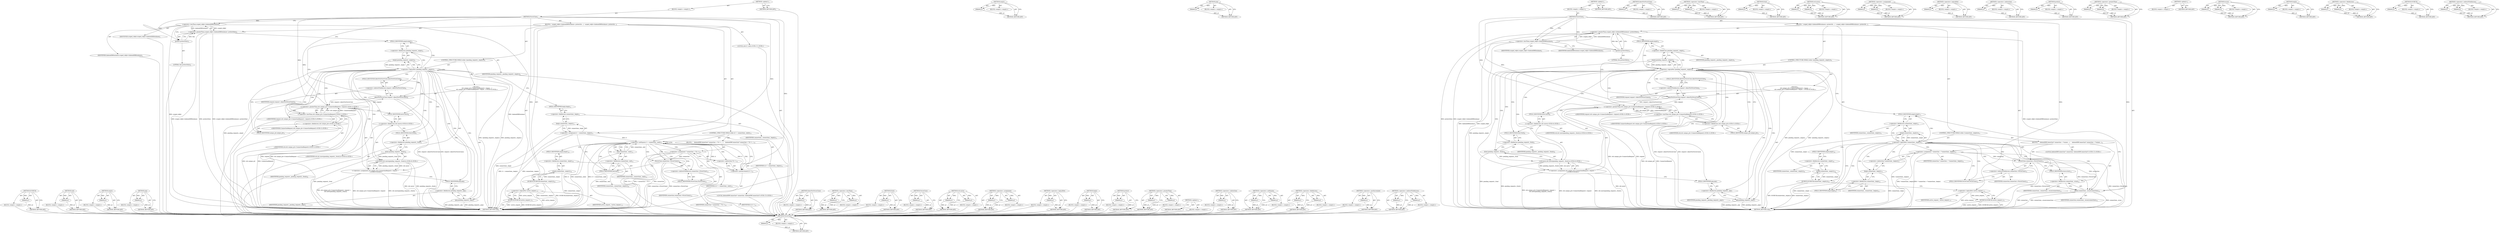 digraph "&lt;operator&gt;.indirectFieldAccess" {
vulnerable_178 [label=<(METHOD,DCHECK)>];
vulnerable_179 [label=<(PARAM,p1)>];
vulnerable_180 [label=<(BLOCK,&lt;empty&gt;,&lt;empty&gt;)>];
vulnerable_181 [label=<(METHOD_RETURN,ANY)>];
vulnerable_162 [label=<(METHOD,end)>];
vulnerable_163 [label=<(PARAM,p1)>];
vulnerable_164 [label=<(BLOCK,&lt;empty&gt;,&lt;empty&gt;)>];
vulnerable_165 [label=<(METHOD_RETURN,ANY)>];
vulnerable_117 [label=<(METHOD,empty)>];
vulnerable_118 [label=<(PARAM,p1)>];
vulnerable_119 [label=<(BLOCK,&lt;empty&gt;,&lt;empty&gt;)>];
vulnerable_120 [label=<(METHOD_RETURN,ANY)>];
vulnerable_140 [label=<(METHOD,pop)>];
vulnerable_141 [label=<(PARAM,p1)>];
vulnerable_142 [label=<(BLOCK,&lt;empty&gt;,&lt;empty&gt;)>];
vulnerable_143 [label=<(METHOD_RETURN,ANY)>];
vulnerable_6 [label=<(METHOD,&lt;global&gt;)<SUB>1</SUB>>];
vulnerable_7 [label=<(BLOCK,&lt;empty&gt;,&lt;empty&gt;)<SUB>1</SUB>>];
vulnerable_8 [label=<(METHOD,ForceClose)<SUB>1</SUB>>];
vulnerable_9 [label=<(BLOCK,{
  scoped_refptr&lt;IndexedDBDatabase&gt; protect(th...,{
  scoped_refptr&lt;IndexedDBDatabase&gt; protect(th...)<SUB>1</SUB>>];
vulnerable_10 [label=<(&lt;operator&gt;.greaterThan,scoped_refptr&lt;IndexedDBDatabase&gt; protect(this))<SUB>2</SUB>>];
vulnerable_11 [label=<(&lt;operator&gt;.lessThan,scoped_refptr&lt;IndexedDBDatabase)<SUB>2</SUB>>];
vulnerable_12 [label=<(IDENTIFIER,scoped_refptr,scoped_refptr&lt;IndexedDBDatabase)<SUB>2</SUB>>];
vulnerable_13 [label=<(IDENTIFIER,IndexedDBDatabase,scoped_refptr&lt;IndexedDBDatabase)<SUB>2</SUB>>];
vulnerable_14 [label=<(protect,protect(this))<SUB>2</SUB>>];
vulnerable_15 [label=<(LITERAL,this,protect(this))<SUB>2</SUB>>];
vulnerable_16 [label=<(CONTROL_STRUCTURE,WHILE,while (!pending_requests_.empty()))<SUB>4</SUB>>];
vulnerable_17 [label=<(&lt;operator&gt;.logicalNot,!pending_requests_.empty())<SUB>4</SUB>>];
vulnerable_18 [label=<(empty,pending_requests_.empty())<SUB>4</SUB>>];
vulnerable_19 [label=<(&lt;operator&gt;.fieldAccess,pending_requests_.empty)<SUB>4</SUB>>];
vulnerable_20 [label=<(IDENTIFIER,pending_requests_,pending_requests_.empty())<SUB>4</SUB>>];
vulnerable_21 [label=<(FIELD_IDENTIFIER,empty,empty)<SUB>4</SUB>>];
vulnerable_22 [label="<(BLOCK,{
    std::unique_ptr&lt;ConnectionRequest&gt; reques...,{
    std::unique_ptr&lt;ConnectionRequest&gt; reques...)<SUB>4</SUB>>"];
vulnerable_23 [label="<(&lt;operator&gt;.assignment,std::unique_ptr&lt;ConnectionRequest&gt; request =
  ...)<SUB>5</SUB>>"];
vulnerable_24 [label="<(&lt;operator&gt;.greaterThan,std::unique_ptr&lt;ConnectionRequest&gt; request)<SUB>5</SUB>>"];
vulnerable_25 [label="<(&lt;operator&gt;.lessThan,std::unique_ptr&lt;ConnectionRequest)<SUB>5</SUB>>"];
vulnerable_26 [label="<(&lt;operator&gt;.fieldAccess,std::unique_ptr)<SUB>5</SUB>>"];
vulnerable_27 [label="<(IDENTIFIER,std,std::unique_ptr&lt;ConnectionRequest)<SUB>5</SUB>>"];
vulnerable_28 [label=<(FIELD_IDENTIFIER,unique_ptr,unique_ptr)<SUB>5</SUB>>];
vulnerable_29 [label="<(IDENTIFIER,ConnectionRequest,std::unique_ptr&lt;ConnectionRequest)<SUB>5</SUB>>"];
vulnerable_30 [label="<(IDENTIFIER,request,std::unique_ptr&lt;ConnectionRequest&gt; request)<SUB>5</SUB>>"];
vulnerable_31 [label="<(std.move,std::move(pending_requests_.front()))<SUB>6</SUB>>"];
vulnerable_32 [label="<(&lt;operator&gt;.fieldAccess,std::move)<SUB>6</SUB>>"];
vulnerable_33 [label="<(IDENTIFIER,std,std::move(pending_requests_.front()))<SUB>6</SUB>>"];
vulnerable_34 [label=<(FIELD_IDENTIFIER,move,move)<SUB>6</SUB>>];
vulnerable_35 [label=<(front,pending_requests_.front())<SUB>6</SUB>>];
vulnerable_36 [label=<(&lt;operator&gt;.fieldAccess,pending_requests_.front)<SUB>6</SUB>>];
vulnerable_37 [label=<(IDENTIFIER,pending_requests_,pending_requests_.front())<SUB>6</SUB>>];
vulnerable_38 [label=<(FIELD_IDENTIFIER,front,front)<SUB>6</SUB>>];
vulnerable_39 [label=<(pop,pending_requests_.pop())<SUB>7</SUB>>];
vulnerable_40 [label=<(&lt;operator&gt;.fieldAccess,pending_requests_.pop)<SUB>7</SUB>>];
vulnerable_41 [label=<(IDENTIFIER,pending_requests_,pending_requests_.pop())<SUB>7</SUB>>];
vulnerable_42 [label=<(FIELD_IDENTIFIER,pop,pop)<SUB>7</SUB>>];
vulnerable_43 [label=<(AbortForForceClose,request-&gt;AbortForForceClose())<SUB>8</SUB>>];
vulnerable_44 [label=<(&lt;operator&gt;.indirectFieldAccess,request-&gt;AbortForForceClose)<SUB>8</SUB>>];
vulnerable_45 [label=<(IDENTIFIER,request,request-&gt;AbortForForceClose())<SUB>8</SUB>>];
vulnerable_46 [label=<(FIELD_IDENTIFIER,AbortForForceClose,AbortForForceClose)<SUB>8</SUB>>];
vulnerable_47 [label="<(LOCAL,auto it: auto)<SUB>11</SUB>>"];
vulnerable_48 [label=<(&lt;operator&gt;.assignment,it = connections_.begin())<SUB>11</SUB>>];
vulnerable_49 [label=<(IDENTIFIER,it,it = connections_.begin())<SUB>11</SUB>>];
vulnerable_50 [label=<(begin,connections_.begin())<SUB>11</SUB>>];
vulnerable_51 [label=<(&lt;operator&gt;.fieldAccess,connections_.begin)<SUB>11</SUB>>];
vulnerable_52 [label=<(IDENTIFIER,connections_,connections_.begin())<SUB>11</SUB>>];
vulnerable_53 [label=<(FIELD_IDENTIFIER,begin,begin)<SUB>11</SUB>>];
vulnerable_54 [label=<(CONTROL_STRUCTURE,WHILE,while (it != connections_.end()))<SUB>12</SUB>>];
vulnerable_55 [label=<(&lt;operator&gt;.notEquals,it != connections_.end())<SUB>12</SUB>>];
vulnerable_56 [label=<(IDENTIFIER,it,it != connections_.end())<SUB>12</SUB>>];
vulnerable_57 [label=<(end,connections_.end())<SUB>12</SUB>>];
vulnerable_58 [label=<(&lt;operator&gt;.fieldAccess,connections_.end)<SUB>12</SUB>>];
vulnerable_59 [label=<(IDENTIFIER,connections_,connections_.end())<SUB>12</SUB>>];
vulnerable_60 [label=<(FIELD_IDENTIFIER,end,end)<SUB>12</SUB>>];
vulnerable_61 [label=<(BLOCK,{
    IndexedDBConnection* connection = *it++;
...,{
    IndexedDBConnection* connection = *it++;
...)<SUB>12</SUB>>];
vulnerable_62 [label="<(LOCAL,IndexedDBConnection* connection: IndexedDBConnection*)<SUB>13</SUB>>"];
vulnerable_63 [label=<(&lt;operator&gt;.assignment,* connection = *it++)<SUB>13</SUB>>];
vulnerable_64 [label=<(IDENTIFIER,connection,* connection = *it++)<SUB>13</SUB>>];
vulnerable_65 [label=<(&lt;operator&gt;.indirection,*it++)<SUB>13</SUB>>];
vulnerable_66 [label=<(&lt;operator&gt;.postIncrement,it++)<SUB>13</SUB>>];
vulnerable_67 [label=<(IDENTIFIER,it,it++)<SUB>13</SUB>>];
vulnerable_68 [label=<(ForceClose,connection-&gt;ForceClose())<SUB>14</SUB>>];
vulnerable_69 [label=<(&lt;operator&gt;.indirectFieldAccess,connection-&gt;ForceClose)<SUB>14</SUB>>];
vulnerable_70 [label=<(IDENTIFIER,connection,connection-&gt;ForceClose())<SUB>14</SUB>>];
vulnerable_71 [label=<(FIELD_IDENTIFIER,ForceClose,ForceClose)<SUB>14</SUB>>];
vulnerable_72 [label=<(DCHECK,DCHECK(connections_.empty()))<SUB>16</SUB>>];
vulnerable_73 [label=<(empty,connections_.empty())<SUB>16</SUB>>];
vulnerable_74 [label=<(&lt;operator&gt;.fieldAccess,connections_.empty)<SUB>16</SUB>>];
vulnerable_75 [label=<(IDENTIFIER,connections_,connections_.empty())<SUB>16</SUB>>];
vulnerable_76 [label=<(FIELD_IDENTIFIER,empty,empty)<SUB>16</SUB>>];
vulnerable_77 [label=<(DCHECK,DCHECK(!active_request_))<SUB>17</SUB>>];
vulnerable_78 [label=<(&lt;operator&gt;.logicalNot,!active_request_)<SUB>17</SUB>>];
vulnerable_79 [label=<(IDENTIFIER,active_request_,!active_request_)<SUB>17</SUB>>];
vulnerable_80 [label=<(METHOD_RETURN,void)<SUB>1</SUB>>];
vulnerable_82 [label=<(METHOD_RETURN,ANY)<SUB>1</SUB>>];
vulnerable_144 [label=<(METHOD,AbortForForceClose)>];
vulnerable_145 [label=<(PARAM,p1)>];
vulnerable_146 [label=<(BLOCK,&lt;empty&gt;,&lt;empty&gt;)>];
vulnerable_147 [label=<(METHOD_RETURN,ANY)>];
vulnerable_104 [label=<(METHOD,&lt;operator&gt;.lessThan)>];
vulnerable_105 [label=<(PARAM,p1)>];
vulnerable_106 [label=<(PARAM,p2)>];
vulnerable_107 [label=<(BLOCK,&lt;empty&gt;,&lt;empty&gt;)>];
vulnerable_108 [label=<(METHOD_RETURN,ANY)>];
vulnerable_136 [label=<(METHOD,front)>];
vulnerable_137 [label=<(PARAM,p1)>];
vulnerable_138 [label=<(BLOCK,&lt;empty&gt;,&lt;empty&gt;)>];
vulnerable_139 [label=<(METHOD_RETURN,ANY)>];
vulnerable_174 [label=<(METHOD,ForceClose)>];
vulnerable_175 [label=<(PARAM,p1)>];
vulnerable_176 [label=<(BLOCK,&lt;empty&gt;,&lt;empty&gt;)>];
vulnerable_177 [label=<(METHOD_RETURN,ANY)>];
vulnerable_131 [label=<(METHOD,std.move)>];
vulnerable_132 [label=<(PARAM,p1)>];
vulnerable_133 [label=<(PARAM,p2)>];
vulnerable_134 [label=<(BLOCK,&lt;empty&gt;,&lt;empty&gt;)>];
vulnerable_135 [label=<(METHOD_RETURN,ANY)>];
vulnerable_126 [label=<(METHOD,&lt;operator&gt;.assignment)>];
vulnerable_127 [label=<(PARAM,p1)>];
vulnerable_128 [label=<(PARAM,p2)>];
vulnerable_129 [label=<(BLOCK,&lt;empty&gt;,&lt;empty&gt;)>];
vulnerable_130 [label=<(METHOD_RETURN,ANY)>];
vulnerable_113 [label=<(METHOD,&lt;operator&gt;.logicalNot)>];
vulnerable_114 [label=<(PARAM,p1)>];
vulnerable_115 [label=<(BLOCK,&lt;empty&gt;,&lt;empty&gt;)>];
vulnerable_116 [label=<(METHOD_RETURN,ANY)>];
vulnerable_153 [label=<(METHOD,begin)>];
vulnerable_154 [label=<(PARAM,p1)>];
vulnerable_155 [label=<(BLOCK,&lt;empty&gt;,&lt;empty&gt;)>];
vulnerable_156 [label=<(METHOD_RETURN,ANY)>];
vulnerable_109 [label=<(METHOD,protect)>];
vulnerable_110 [label=<(PARAM,p1)>];
vulnerable_111 [label=<(BLOCK,&lt;empty&gt;,&lt;empty&gt;)>];
vulnerable_112 [label=<(METHOD_RETURN,ANY)>];
vulnerable_99 [label=<(METHOD,&lt;operator&gt;.greaterThan)>];
vulnerable_100 [label=<(PARAM,p1)>];
vulnerable_101 [label=<(PARAM,p2)>];
vulnerable_102 [label=<(BLOCK,&lt;empty&gt;,&lt;empty&gt;)>];
vulnerable_103 [label=<(METHOD_RETURN,ANY)>];
vulnerable_93 [label=<(METHOD,&lt;global&gt;)<SUB>1</SUB>>];
vulnerable_94 [label=<(BLOCK,&lt;empty&gt;,&lt;empty&gt;)>];
vulnerable_95 [label=<(METHOD_RETURN,ANY)>];
vulnerable_166 [label=<(METHOD,&lt;operator&gt;.indirection)>];
vulnerable_167 [label=<(PARAM,p1)>];
vulnerable_168 [label=<(BLOCK,&lt;empty&gt;,&lt;empty&gt;)>];
vulnerable_169 [label=<(METHOD_RETURN,ANY)>];
vulnerable_157 [label=<(METHOD,&lt;operator&gt;.notEquals)>];
vulnerable_158 [label=<(PARAM,p1)>];
vulnerable_159 [label=<(PARAM,p2)>];
vulnerable_160 [label=<(BLOCK,&lt;empty&gt;,&lt;empty&gt;)>];
vulnerable_161 [label=<(METHOD_RETURN,ANY)>];
vulnerable_121 [label=<(METHOD,&lt;operator&gt;.fieldAccess)>];
vulnerable_122 [label=<(PARAM,p1)>];
vulnerable_123 [label=<(PARAM,p2)>];
vulnerable_124 [label=<(BLOCK,&lt;empty&gt;,&lt;empty&gt;)>];
vulnerable_125 [label=<(METHOD_RETURN,ANY)>];
vulnerable_170 [label=<(METHOD,&lt;operator&gt;.postIncrement)>];
vulnerable_171 [label=<(PARAM,p1)>];
vulnerable_172 [label=<(BLOCK,&lt;empty&gt;,&lt;empty&gt;)>];
vulnerable_173 [label=<(METHOD_RETURN,ANY)>];
vulnerable_148 [label=<(METHOD,&lt;operator&gt;.indirectFieldAccess)>];
vulnerable_149 [label=<(PARAM,p1)>];
vulnerable_150 [label=<(PARAM,p2)>];
vulnerable_151 [label=<(BLOCK,&lt;empty&gt;,&lt;empty&gt;)>];
vulnerable_152 [label=<(METHOD_RETURN,ANY)>];
fixed_158 [label=<(METHOD,ForceClose)>];
fixed_159 [label=<(PARAM,p1)>];
fixed_160 [label=<(BLOCK,&lt;empty&gt;,&lt;empty&gt;)>];
fixed_161 [label=<(METHOD_RETURN,ANY)>];
fixed_114 [label=<(METHOD,empty)>];
fixed_115 [label=<(PARAM,p1)>];
fixed_116 [label=<(BLOCK,&lt;empty&gt;,&lt;empty&gt;)>];
fixed_117 [label=<(METHOD_RETURN,ANY)>];
fixed_137 [label=<(METHOD,pop)>];
fixed_138 [label=<(PARAM,p1)>];
fixed_139 [label=<(BLOCK,&lt;empty&gt;,&lt;empty&gt;)>];
fixed_140 [label=<(METHOD_RETURN,ANY)>];
fixed_6 [label=<(METHOD,&lt;global&gt;)<SUB>1</SUB>>];
fixed_7 [label=<(BLOCK,&lt;empty&gt;,&lt;empty&gt;)<SUB>1</SUB>>];
fixed_8 [label=<(METHOD,ForceClose)<SUB>1</SUB>>];
fixed_9 [label=<(BLOCK,{
  scoped_refptr&lt;IndexedDBDatabase&gt; protect(th...,{
  scoped_refptr&lt;IndexedDBDatabase&gt; protect(th...)<SUB>1</SUB>>];
fixed_10 [label=<(&lt;operator&gt;.greaterThan,scoped_refptr&lt;IndexedDBDatabase&gt; protect(this))<SUB>2</SUB>>];
fixed_11 [label=<(&lt;operator&gt;.lessThan,scoped_refptr&lt;IndexedDBDatabase)<SUB>2</SUB>>];
fixed_12 [label=<(IDENTIFIER,scoped_refptr,scoped_refptr&lt;IndexedDBDatabase)<SUB>2</SUB>>];
fixed_13 [label=<(IDENTIFIER,IndexedDBDatabase,scoped_refptr&lt;IndexedDBDatabase)<SUB>2</SUB>>];
fixed_14 [label=<(protect,protect(this))<SUB>2</SUB>>];
fixed_15 [label=<(LITERAL,this,protect(this))<SUB>2</SUB>>];
fixed_16 [label=<(CONTROL_STRUCTURE,WHILE,while (!pending_requests_.empty()))<SUB>4</SUB>>];
fixed_17 [label=<(&lt;operator&gt;.logicalNot,!pending_requests_.empty())<SUB>4</SUB>>];
fixed_18 [label=<(empty,pending_requests_.empty())<SUB>4</SUB>>];
fixed_19 [label=<(&lt;operator&gt;.fieldAccess,pending_requests_.empty)<SUB>4</SUB>>];
fixed_20 [label=<(IDENTIFIER,pending_requests_,pending_requests_.empty())<SUB>4</SUB>>];
fixed_21 [label=<(FIELD_IDENTIFIER,empty,empty)<SUB>4</SUB>>];
fixed_22 [label="<(BLOCK,{
    std::unique_ptr&lt;ConnectionRequest&gt; reques...,{
    std::unique_ptr&lt;ConnectionRequest&gt; reques...)<SUB>4</SUB>>"];
fixed_23 [label="<(&lt;operator&gt;.assignment,std::unique_ptr&lt;ConnectionRequest&gt; request =
  ...)<SUB>5</SUB>>"];
fixed_24 [label="<(&lt;operator&gt;.greaterThan,std::unique_ptr&lt;ConnectionRequest&gt; request)<SUB>5</SUB>>"];
fixed_25 [label="<(&lt;operator&gt;.lessThan,std::unique_ptr&lt;ConnectionRequest)<SUB>5</SUB>>"];
fixed_26 [label="<(&lt;operator&gt;.fieldAccess,std::unique_ptr)<SUB>5</SUB>>"];
fixed_27 [label="<(IDENTIFIER,std,std::unique_ptr&lt;ConnectionRequest)<SUB>5</SUB>>"];
fixed_28 [label=<(FIELD_IDENTIFIER,unique_ptr,unique_ptr)<SUB>5</SUB>>];
fixed_29 [label="<(IDENTIFIER,ConnectionRequest,std::unique_ptr&lt;ConnectionRequest)<SUB>5</SUB>>"];
fixed_30 [label="<(IDENTIFIER,request,std::unique_ptr&lt;ConnectionRequest&gt; request)<SUB>5</SUB>>"];
fixed_31 [label="<(std.move,std::move(pending_requests_.front()))<SUB>6</SUB>>"];
fixed_32 [label="<(&lt;operator&gt;.fieldAccess,std::move)<SUB>6</SUB>>"];
fixed_33 [label="<(IDENTIFIER,std,std::move(pending_requests_.front()))<SUB>6</SUB>>"];
fixed_34 [label=<(FIELD_IDENTIFIER,move,move)<SUB>6</SUB>>];
fixed_35 [label=<(front,pending_requests_.front())<SUB>6</SUB>>];
fixed_36 [label=<(&lt;operator&gt;.fieldAccess,pending_requests_.front)<SUB>6</SUB>>];
fixed_37 [label=<(IDENTIFIER,pending_requests_,pending_requests_.front())<SUB>6</SUB>>];
fixed_38 [label=<(FIELD_IDENTIFIER,front,front)<SUB>6</SUB>>];
fixed_39 [label=<(pop,pending_requests_.pop())<SUB>7</SUB>>];
fixed_40 [label=<(&lt;operator&gt;.fieldAccess,pending_requests_.pop)<SUB>7</SUB>>];
fixed_41 [label=<(IDENTIFIER,pending_requests_,pending_requests_.pop())<SUB>7</SUB>>];
fixed_42 [label=<(FIELD_IDENTIFIER,pop,pop)<SUB>7</SUB>>];
fixed_43 [label=<(AbortForForceClose,request-&gt;AbortForForceClose())<SUB>8</SUB>>];
fixed_44 [label=<(&lt;operator&gt;.indirectFieldAccess,request-&gt;AbortForForceClose)<SUB>8</SUB>>];
fixed_45 [label=<(IDENTIFIER,request,request-&gt;AbortForForceClose())<SUB>8</SUB>>];
fixed_46 [label=<(FIELD_IDENTIFIER,AbortForForceClose,AbortForForceClose)<SUB>8</SUB>>];
fixed_47 [label=<(CONTROL_STRUCTURE,WHILE,while (!connections_.empty()))<SUB>11</SUB>>];
fixed_48 [label=<(&lt;operator&gt;.logicalNot,!connections_.empty())<SUB>11</SUB>>];
fixed_49 [label=<(empty,connections_.empty())<SUB>11</SUB>>];
fixed_50 [label=<(&lt;operator&gt;.fieldAccess,connections_.empty)<SUB>11</SUB>>];
fixed_51 [label=<(IDENTIFIER,connections_,connections_.empty())<SUB>11</SUB>>];
fixed_52 [label=<(FIELD_IDENTIFIER,empty,empty)<SUB>11</SUB>>];
fixed_53 [label=<(BLOCK,{
    IndexedDBConnection* connection = *connec...,{
    IndexedDBConnection* connection = *connec...)<SUB>11</SUB>>];
fixed_54 [label="<(LOCAL,IndexedDBConnection* connection: IndexedDBConnection*)<SUB>12</SUB>>"];
fixed_55 [label=<(&lt;operator&gt;.assignment,* connection = *connections_.begin())<SUB>12</SUB>>];
fixed_56 [label=<(IDENTIFIER,connection,* connection = *connections_.begin())<SUB>12</SUB>>];
fixed_57 [label=<(&lt;operator&gt;.indirection,*connections_.begin())<SUB>12</SUB>>];
fixed_58 [label=<(begin,connections_.begin())<SUB>12</SUB>>];
fixed_59 [label=<(&lt;operator&gt;.fieldAccess,connections_.begin)<SUB>12</SUB>>];
fixed_60 [label=<(IDENTIFIER,connections_,connections_.begin())<SUB>12</SUB>>];
fixed_61 [label=<(FIELD_IDENTIFIER,begin,begin)<SUB>12</SUB>>];
fixed_62 [label=<(ForceClose,connection-&gt;ForceClose())<SUB>13</SUB>>];
fixed_63 [label=<(&lt;operator&gt;.indirectFieldAccess,connection-&gt;ForceClose)<SUB>13</SUB>>];
fixed_64 [label=<(IDENTIFIER,connection,connection-&gt;ForceClose())<SUB>13</SUB>>];
fixed_65 [label=<(FIELD_IDENTIFIER,ForceClose,ForceClose)<SUB>13</SUB>>];
fixed_66 [label=<(erase,connections_.erase(connection))<SUB>14</SUB>>];
fixed_67 [label=<(&lt;operator&gt;.fieldAccess,connections_.erase)<SUB>14</SUB>>];
fixed_68 [label=<(IDENTIFIER,connections_,connections_.erase(connection))<SUB>14</SUB>>];
fixed_69 [label=<(FIELD_IDENTIFIER,erase,erase)<SUB>14</SUB>>];
fixed_70 [label=<(IDENTIFIER,connection,connections_.erase(connection))<SUB>14</SUB>>];
fixed_71 [label=<(DCHECK,DCHECK(connections_.empty()))<SUB>16</SUB>>];
fixed_72 [label=<(empty,connections_.empty())<SUB>16</SUB>>];
fixed_73 [label=<(&lt;operator&gt;.fieldAccess,connections_.empty)<SUB>16</SUB>>];
fixed_74 [label=<(IDENTIFIER,connections_,connections_.empty())<SUB>16</SUB>>];
fixed_75 [label=<(FIELD_IDENTIFIER,empty,empty)<SUB>16</SUB>>];
fixed_76 [label=<(DCHECK,DCHECK(!active_request_))<SUB>17</SUB>>];
fixed_77 [label=<(&lt;operator&gt;.logicalNot,!active_request_)<SUB>17</SUB>>];
fixed_78 [label=<(IDENTIFIER,active_request_,!active_request_)<SUB>17</SUB>>];
fixed_79 [label=<(METHOD_RETURN,void)<SUB>1</SUB>>];
fixed_81 [label=<(METHOD_RETURN,ANY)<SUB>1</SUB>>];
fixed_141 [label=<(METHOD,AbortForForceClose)>];
fixed_142 [label=<(PARAM,p1)>];
fixed_143 [label=<(BLOCK,&lt;empty&gt;,&lt;empty&gt;)>];
fixed_144 [label=<(METHOD_RETURN,ANY)>];
fixed_101 [label=<(METHOD,&lt;operator&gt;.lessThan)>];
fixed_102 [label=<(PARAM,p1)>];
fixed_103 [label=<(PARAM,p2)>];
fixed_104 [label=<(BLOCK,&lt;empty&gt;,&lt;empty&gt;)>];
fixed_105 [label=<(METHOD_RETURN,ANY)>];
fixed_133 [label=<(METHOD,front)>];
fixed_134 [label=<(PARAM,p1)>];
fixed_135 [label=<(BLOCK,&lt;empty&gt;,&lt;empty&gt;)>];
fixed_136 [label=<(METHOD_RETURN,ANY)>];
fixed_128 [label=<(METHOD,std.move)>];
fixed_129 [label=<(PARAM,p1)>];
fixed_130 [label=<(PARAM,p2)>];
fixed_131 [label=<(BLOCK,&lt;empty&gt;,&lt;empty&gt;)>];
fixed_132 [label=<(METHOD_RETURN,ANY)>];
fixed_123 [label=<(METHOD,&lt;operator&gt;.assignment)>];
fixed_124 [label=<(PARAM,p1)>];
fixed_125 [label=<(PARAM,p2)>];
fixed_126 [label=<(BLOCK,&lt;empty&gt;,&lt;empty&gt;)>];
fixed_127 [label=<(METHOD_RETURN,ANY)>];
fixed_110 [label=<(METHOD,&lt;operator&gt;.logicalNot)>];
fixed_111 [label=<(PARAM,p1)>];
fixed_112 [label=<(BLOCK,&lt;empty&gt;,&lt;empty&gt;)>];
fixed_113 [label=<(METHOD_RETURN,ANY)>];
fixed_150 [label=<(METHOD,&lt;operator&gt;.indirection)>];
fixed_151 [label=<(PARAM,p1)>];
fixed_152 [label=<(BLOCK,&lt;empty&gt;,&lt;empty&gt;)>];
fixed_153 [label=<(METHOD_RETURN,ANY)>];
fixed_106 [label=<(METHOD,protect)>];
fixed_107 [label=<(PARAM,p1)>];
fixed_108 [label=<(BLOCK,&lt;empty&gt;,&lt;empty&gt;)>];
fixed_109 [label=<(METHOD_RETURN,ANY)>];
fixed_96 [label=<(METHOD,&lt;operator&gt;.greaterThan)>];
fixed_97 [label=<(PARAM,p1)>];
fixed_98 [label=<(PARAM,p2)>];
fixed_99 [label=<(BLOCK,&lt;empty&gt;,&lt;empty&gt;)>];
fixed_100 [label=<(METHOD_RETURN,ANY)>];
fixed_90 [label=<(METHOD,&lt;global&gt;)<SUB>1</SUB>>];
fixed_91 [label=<(BLOCK,&lt;empty&gt;,&lt;empty&gt;)>];
fixed_92 [label=<(METHOD_RETURN,ANY)>];
fixed_162 [label=<(METHOD,erase)>];
fixed_163 [label=<(PARAM,p1)>];
fixed_164 [label=<(PARAM,p2)>];
fixed_165 [label=<(BLOCK,&lt;empty&gt;,&lt;empty&gt;)>];
fixed_166 [label=<(METHOD_RETURN,ANY)>];
fixed_154 [label=<(METHOD,begin)>];
fixed_155 [label=<(PARAM,p1)>];
fixed_156 [label=<(BLOCK,&lt;empty&gt;,&lt;empty&gt;)>];
fixed_157 [label=<(METHOD_RETURN,ANY)>];
fixed_118 [label=<(METHOD,&lt;operator&gt;.fieldAccess)>];
fixed_119 [label=<(PARAM,p1)>];
fixed_120 [label=<(PARAM,p2)>];
fixed_121 [label=<(BLOCK,&lt;empty&gt;,&lt;empty&gt;)>];
fixed_122 [label=<(METHOD_RETURN,ANY)>];
fixed_167 [label=<(METHOD,DCHECK)>];
fixed_168 [label=<(PARAM,p1)>];
fixed_169 [label=<(BLOCK,&lt;empty&gt;,&lt;empty&gt;)>];
fixed_170 [label=<(METHOD_RETURN,ANY)>];
fixed_145 [label=<(METHOD,&lt;operator&gt;.indirectFieldAccess)>];
fixed_146 [label=<(PARAM,p1)>];
fixed_147 [label=<(PARAM,p2)>];
fixed_148 [label=<(BLOCK,&lt;empty&gt;,&lt;empty&gt;)>];
fixed_149 [label=<(METHOD_RETURN,ANY)>];
vulnerable_178 -> vulnerable_179  [key=0, label="AST: "];
vulnerable_178 -> vulnerable_179  [key=1, label="DDG: "];
vulnerable_178 -> vulnerable_180  [key=0, label="AST: "];
vulnerable_178 -> vulnerable_181  [key=0, label="AST: "];
vulnerable_178 -> vulnerable_181  [key=1, label="CFG: "];
vulnerable_179 -> vulnerable_181  [key=0, label="DDG: p1"];
vulnerable_180 -> fixed_158  [key=0];
vulnerable_181 -> fixed_158  [key=0];
vulnerable_162 -> vulnerable_163  [key=0, label="AST: "];
vulnerable_162 -> vulnerable_163  [key=1, label="DDG: "];
vulnerable_162 -> vulnerable_164  [key=0, label="AST: "];
vulnerable_162 -> vulnerable_165  [key=0, label="AST: "];
vulnerable_162 -> vulnerable_165  [key=1, label="CFG: "];
vulnerable_163 -> vulnerable_165  [key=0, label="DDG: p1"];
vulnerable_164 -> fixed_158  [key=0];
vulnerable_165 -> fixed_158  [key=0];
vulnerable_117 -> vulnerable_118  [key=0, label="AST: "];
vulnerable_117 -> vulnerable_118  [key=1, label="DDG: "];
vulnerable_117 -> vulnerable_119  [key=0, label="AST: "];
vulnerable_117 -> vulnerable_120  [key=0, label="AST: "];
vulnerable_117 -> vulnerable_120  [key=1, label="CFG: "];
vulnerable_118 -> vulnerable_120  [key=0, label="DDG: p1"];
vulnerable_119 -> fixed_158  [key=0];
vulnerable_120 -> fixed_158  [key=0];
vulnerable_140 -> vulnerable_141  [key=0, label="AST: "];
vulnerable_140 -> vulnerable_141  [key=1, label="DDG: "];
vulnerable_140 -> vulnerable_142  [key=0, label="AST: "];
vulnerable_140 -> vulnerable_143  [key=0, label="AST: "];
vulnerable_140 -> vulnerable_143  [key=1, label="CFG: "];
vulnerable_141 -> vulnerable_143  [key=0, label="DDG: p1"];
vulnerable_142 -> fixed_158  [key=0];
vulnerable_143 -> fixed_158  [key=0];
vulnerable_6 -> vulnerable_7  [key=0, label="AST: "];
vulnerable_6 -> vulnerable_82  [key=0, label="AST: "];
vulnerable_6 -> vulnerable_82  [key=1, label="CFG: "];
vulnerable_7 -> vulnerable_8  [key=0, label="AST: "];
vulnerable_8 -> vulnerable_9  [key=0, label="AST: "];
vulnerable_8 -> vulnerable_80  [key=0, label="AST: "];
vulnerable_8 -> vulnerable_11  [key=0, label="CFG: "];
vulnerable_8 -> vulnerable_11  [key=1, label="DDG: "];
vulnerable_8 -> vulnerable_14  [key=0, label="DDG: "];
vulnerable_8 -> vulnerable_55  [key=0, label="DDG: "];
vulnerable_8 -> vulnerable_78  [key=0, label="DDG: "];
vulnerable_8 -> vulnerable_24  [key=0, label="DDG: "];
vulnerable_8 -> vulnerable_25  [key=0, label="DDG: "];
vulnerable_8 -> vulnerable_66  [key=0, label="DDG: "];
vulnerable_9 -> vulnerable_10  [key=0, label="AST: "];
vulnerable_9 -> vulnerable_16  [key=0, label="AST: "];
vulnerable_9 -> vulnerable_47  [key=0, label="AST: "];
vulnerable_9 -> vulnerable_48  [key=0, label="AST: "];
vulnerable_9 -> vulnerable_54  [key=0, label="AST: "];
vulnerable_9 -> vulnerable_72  [key=0, label="AST: "];
vulnerable_9 -> vulnerable_77  [key=0, label="AST: "];
vulnerable_10 -> vulnerable_11  [key=0, label="AST: "];
vulnerable_10 -> vulnerable_14  [key=0, label="AST: "];
vulnerable_10 -> vulnerable_21  [key=0, label="CFG: "];
vulnerable_10 -> vulnerable_80  [key=0, label="DDG: scoped_refptr&lt;IndexedDBDatabase"];
vulnerable_10 -> vulnerable_80  [key=1, label="DDG: protect(this)"];
vulnerable_10 -> vulnerable_80  [key=2, label="DDG: scoped_refptr&lt;IndexedDBDatabase&gt; protect(this)"];
vulnerable_11 -> vulnerable_12  [key=0, label="AST: "];
vulnerable_11 -> vulnerable_13  [key=0, label="AST: "];
vulnerable_11 -> vulnerable_14  [key=0, label="CFG: "];
vulnerable_11 -> vulnerable_80  [key=0, label="DDG: IndexedDBDatabase"];
vulnerable_11 -> vulnerable_80  [key=1, label="DDG: scoped_refptr"];
vulnerable_11 -> vulnerable_10  [key=0, label="DDG: scoped_refptr"];
vulnerable_11 -> vulnerable_10  [key=1, label="DDG: IndexedDBDatabase"];
vulnerable_12 -> fixed_158  [key=0];
vulnerable_13 -> fixed_158  [key=0];
vulnerable_14 -> vulnerable_15  [key=0, label="AST: "];
vulnerable_14 -> vulnerable_10  [key=0, label="CFG: "];
vulnerable_14 -> vulnerable_10  [key=1, label="DDG: this"];
vulnerable_15 -> fixed_158  [key=0];
vulnerable_16 -> vulnerable_17  [key=0, label="AST: "];
vulnerable_16 -> vulnerable_22  [key=0, label="AST: "];
vulnerable_17 -> vulnerable_18  [key=0, label="AST: "];
vulnerable_17 -> vulnerable_18  [key=1, label="CDG: "];
vulnerable_17 -> vulnerable_28  [key=0, label="CFG: "];
vulnerable_17 -> vulnerable_28  [key=1, label="CDG: "];
vulnerable_17 -> vulnerable_53  [key=0, label="CFG: "];
vulnerable_17 -> vulnerable_80  [key=0, label="DDG: pending_requests_.empty()"];
vulnerable_17 -> vulnerable_80  [key=1, label="DDG: !pending_requests_.empty()"];
vulnerable_17 -> vulnerable_24  [key=0, label="CDG: "];
vulnerable_17 -> vulnerable_17  [key=0, label="CDG: "];
vulnerable_17 -> vulnerable_34  [key=0, label="CDG: "];
vulnerable_17 -> vulnerable_21  [key=0, label="CDG: "];
vulnerable_17 -> vulnerable_32  [key=0, label="CDG: "];
vulnerable_17 -> vulnerable_26  [key=0, label="CDG: "];
vulnerable_17 -> vulnerable_42  [key=0, label="CDG: "];
vulnerable_17 -> vulnerable_23  [key=0, label="CDG: "];
vulnerable_17 -> vulnerable_19  [key=0, label="CDG: "];
vulnerable_17 -> vulnerable_36  [key=0, label="CDG: "];
vulnerable_17 -> vulnerable_46  [key=0, label="CDG: "];
vulnerable_17 -> vulnerable_38  [key=0, label="CDG: "];
vulnerable_17 -> vulnerable_25  [key=0, label="CDG: "];
vulnerable_17 -> vulnerable_40  [key=0, label="CDG: "];
vulnerable_17 -> vulnerable_44  [key=0, label="CDG: "];
vulnerable_17 -> vulnerable_35  [key=0, label="CDG: "];
vulnerable_17 -> vulnerable_39  [key=0, label="CDG: "];
vulnerable_17 -> vulnerable_31  [key=0, label="CDG: "];
vulnerable_17 -> vulnerable_43  [key=0, label="CDG: "];
vulnerable_18 -> vulnerable_19  [key=0, label="AST: "];
vulnerable_18 -> vulnerable_17  [key=0, label="CFG: "];
vulnerable_18 -> vulnerable_17  [key=1, label="DDG: pending_requests_.empty"];
vulnerable_18 -> vulnerable_80  [key=0, label="DDG: pending_requests_.empty"];
vulnerable_19 -> vulnerable_20  [key=0, label="AST: "];
vulnerable_19 -> vulnerable_21  [key=0, label="AST: "];
vulnerable_19 -> vulnerable_18  [key=0, label="CFG: "];
vulnerable_20 -> fixed_158  [key=0];
vulnerable_21 -> vulnerable_19  [key=0, label="CFG: "];
vulnerable_22 -> vulnerable_23  [key=0, label="AST: "];
vulnerable_22 -> vulnerable_39  [key=0, label="AST: "];
vulnerable_22 -> vulnerable_43  [key=0, label="AST: "];
vulnerable_23 -> vulnerable_24  [key=0, label="AST: "];
vulnerable_23 -> vulnerable_31  [key=0, label="AST: "];
vulnerable_23 -> vulnerable_42  [key=0, label="CFG: "];
vulnerable_23 -> vulnerable_80  [key=0, label="DDG: std::unique_ptr&lt;ConnectionRequest&gt; request"];
vulnerable_23 -> vulnerable_80  [key=1, label="DDG: std::move(pending_requests_.front())"];
vulnerable_23 -> vulnerable_80  [key=2, label="DDG: std::unique_ptr&lt;ConnectionRequest&gt; request =
        std::move(pending_requests_.front())"];
vulnerable_24 -> vulnerable_25  [key=0, label="AST: "];
vulnerable_24 -> vulnerable_30  [key=0, label="AST: "];
vulnerable_24 -> vulnerable_34  [key=0, label="CFG: "];
vulnerable_24 -> vulnerable_80  [key=0, label="DDG: std::unique_ptr&lt;ConnectionRequest"];
vulnerable_24 -> vulnerable_80  [key=1, label="DDG: request"];
vulnerable_24 -> vulnerable_43  [key=0, label="DDG: request"];
vulnerable_25 -> vulnerable_26  [key=0, label="AST: "];
vulnerable_25 -> vulnerable_29  [key=0, label="AST: "];
vulnerable_25 -> vulnerable_24  [key=0, label="CFG: "];
vulnerable_25 -> vulnerable_24  [key=1, label="DDG: std::unique_ptr"];
vulnerable_25 -> vulnerable_24  [key=2, label="DDG: ConnectionRequest"];
vulnerable_25 -> vulnerable_80  [key=0, label="DDG: std::unique_ptr"];
vulnerable_25 -> vulnerable_80  [key=1, label="DDG: ConnectionRequest"];
vulnerable_26 -> vulnerable_27  [key=0, label="AST: "];
vulnerable_26 -> vulnerable_28  [key=0, label="AST: "];
vulnerable_26 -> vulnerable_25  [key=0, label="CFG: "];
vulnerable_27 -> fixed_158  [key=0];
vulnerable_28 -> vulnerable_26  [key=0, label="CFG: "];
vulnerable_29 -> fixed_158  [key=0];
vulnerable_30 -> fixed_158  [key=0];
vulnerable_31 -> vulnerable_32  [key=0, label="AST: "];
vulnerable_31 -> vulnerable_35  [key=0, label="AST: "];
vulnerable_31 -> vulnerable_23  [key=0, label="CFG: "];
vulnerable_31 -> vulnerable_23  [key=1, label="DDG: std::move"];
vulnerable_31 -> vulnerable_23  [key=2, label="DDG: pending_requests_.front()"];
vulnerable_31 -> vulnerable_80  [key=0, label="DDG: std::move"];
vulnerable_31 -> vulnerable_80  [key=1, label="DDG: pending_requests_.front()"];
vulnerable_32 -> vulnerable_33  [key=0, label="AST: "];
vulnerable_32 -> vulnerable_34  [key=0, label="AST: "];
vulnerable_32 -> vulnerable_38  [key=0, label="CFG: "];
vulnerable_33 -> fixed_158  [key=0];
vulnerable_34 -> vulnerable_32  [key=0, label="CFG: "];
vulnerable_35 -> vulnerable_36  [key=0, label="AST: "];
vulnerable_35 -> vulnerable_31  [key=0, label="CFG: "];
vulnerable_35 -> vulnerable_31  [key=1, label="DDG: pending_requests_.front"];
vulnerable_35 -> vulnerable_80  [key=0, label="DDG: pending_requests_.front"];
vulnerable_36 -> vulnerable_37  [key=0, label="AST: "];
vulnerable_36 -> vulnerable_38  [key=0, label="AST: "];
vulnerable_36 -> vulnerable_35  [key=0, label="CFG: "];
vulnerable_37 -> fixed_158  [key=0];
vulnerable_38 -> vulnerable_36  [key=0, label="CFG: "];
vulnerable_39 -> vulnerable_40  [key=0, label="AST: "];
vulnerable_39 -> vulnerable_46  [key=0, label="CFG: "];
vulnerable_39 -> vulnerable_80  [key=0, label="DDG: pending_requests_.pop"];
vulnerable_39 -> vulnerable_80  [key=1, label="DDG: pending_requests_.pop()"];
vulnerable_40 -> vulnerable_41  [key=0, label="AST: "];
vulnerable_40 -> vulnerable_42  [key=0, label="AST: "];
vulnerable_40 -> vulnerable_39  [key=0, label="CFG: "];
vulnerable_41 -> fixed_158  [key=0];
vulnerable_42 -> vulnerable_40  [key=0, label="CFG: "];
vulnerable_43 -> vulnerable_44  [key=0, label="AST: "];
vulnerable_43 -> vulnerable_21  [key=0, label="CFG: "];
vulnerable_43 -> vulnerable_80  [key=0, label="DDG: request-&gt;AbortForForceClose"];
vulnerable_43 -> vulnerable_80  [key=1, label="DDG: request-&gt;AbortForForceClose()"];
vulnerable_43 -> vulnerable_24  [key=0, label="DDG: request-&gt;AbortForForceClose"];
vulnerable_44 -> vulnerable_45  [key=0, label="AST: "];
vulnerable_44 -> vulnerable_46  [key=0, label="AST: "];
vulnerable_44 -> vulnerable_43  [key=0, label="CFG: "];
vulnerable_45 -> fixed_158  [key=0];
vulnerable_46 -> vulnerable_44  [key=0, label="CFG: "];
vulnerable_47 -> fixed_158  [key=0];
vulnerable_48 -> vulnerable_49  [key=0, label="AST: "];
vulnerable_48 -> vulnerable_50  [key=0, label="AST: "];
vulnerable_48 -> vulnerable_60  [key=0, label="CFG: "];
vulnerable_48 -> vulnerable_80  [key=0, label="DDG: connections_.begin()"];
vulnerable_48 -> vulnerable_80  [key=1, label="DDG: it = connections_.begin()"];
vulnerable_48 -> vulnerable_55  [key=0, label="DDG: it"];
vulnerable_49 -> fixed_158  [key=0];
vulnerable_50 -> vulnerable_51  [key=0, label="AST: "];
vulnerable_50 -> vulnerable_48  [key=0, label="CFG: "];
vulnerable_50 -> vulnerable_48  [key=1, label="DDG: connections_.begin"];
vulnerable_50 -> vulnerable_80  [key=0, label="DDG: connections_.begin"];
vulnerable_51 -> vulnerable_52  [key=0, label="AST: "];
vulnerable_51 -> vulnerable_53  [key=0, label="AST: "];
vulnerable_51 -> vulnerable_50  [key=0, label="CFG: "];
vulnerable_52 -> fixed_158  [key=0];
vulnerable_53 -> vulnerable_51  [key=0, label="CFG: "];
vulnerable_54 -> vulnerable_55  [key=0, label="AST: "];
vulnerable_54 -> vulnerable_61  [key=0, label="AST: "];
vulnerable_55 -> vulnerable_56  [key=0, label="AST: "];
vulnerable_55 -> vulnerable_57  [key=0, label="AST: "];
vulnerable_55 -> vulnerable_57  [key=1, label="CDG: "];
vulnerable_55 -> vulnerable_66  [key=0, label="CFG: "];
vulnerable_55 -> vulnerable_66  [key=1, label="DDG: it"];
vulnerable_55 -> vulnerable_66  [key=2, label="CDG: "];
vulnerable_55 -> vulnerable_76  [key=0, label="CFG: "];
vulnerable_55 -> vulnerable_80  [key=0, label="DDG: it"];
vulnerable_55 -> vulnerable_80  [key=1, label="DDG: connections_.end()"];
vulnerable_55 -> vulnerable_80  [key=2, label="DDG: it != connections_.end()"];
vulnerable_55 -> vulnerable_58  [key=0, label="CDG: "];
vulnerable_55 -> vulnerable_68  [key=0, label="CDG: "];
vulnerable_55 -> vulnerable_60  [key=0, label="CDG: "];
vulnerable_55 -> vulnerable_71  [key=0, label="CDG: "];
vulnerable_55 -> vulnerable_69  [key=0, label="CDG: "];
vulnerable_55 -> vulnerable_63  [key=0, label="CDG: "];
vulnerable_55 -> vulnerable_65  [key=0, label="CDG: "];
vulnerable_55 -> vulnerable_55  [key=0, label="CDG: "];
vulnerable_56 -> fixed_158  [key=0];
vulnerable_57 -> vulnerable_58  [key=0, label="AST: "];
vulnerable_57 -> vulnerable_55  [key=0, label="CFG: "];
vulnerable_57 -> vulnerable_55  [key=1, label="DDG: connections_.end"];
vulnerable_57 -> vulnerable_80  [key=0, label="DDG: connections_.end"];
vulnerable_58 -> vulnerable_59  [key=0, label="AST: "];
vulnerable_58 -> vulnerable_60  [key=0, label="AST: "];
vulnerable_58 -> vulnerable_57  [key=0, label="CFG: "];
vulnerable_59 -> fixed_158  [key=0];
vulnerable_60 -> vulnerable_58  [key=0, label="CFG: "];
vulnerable_61 -> vulnerable_62  [key=0, label="AST: "];
vulnerable_61 -> vulnerable_63  [key=0, label="AST: "];
vulnerable_61 -> vulnerable_68  [key=0, label="AST: "];
vulnerable_62 -> fixed_158  [key=0];
vulnerable_63 -> vulnerable_64  [key=0, label="AST: "];
vulnerable_63 -> vulnerable_65  [key=0, label="AST: "];
vulnerable_63 -> vulnerable_71  [key=0, label="CFG: "];
vulnerable_63 -> vulnerable_80  [key=0, label="DDG: connection"];
vulnerable_63 -> vulnerable_80  [key=1, label="DDG: *it++"];
vulnerable_63 -> vulnerable_80  [key=2, label="DDG: * connection = *it++"];
vulnerable_63 -> vulnerable_68  [key=0, label="DDG: connection"];
vulnerable_64 -> fixed_158  [key=0];
vulnerable_65 -> vulnerable_66  [key=0, label="AST: "];
vulnerable_65 -> vulnerable_63  [key=0, label="CFG: "];
vulnerable_66 -> vulnerable_67  [key=0, label="AST: "];
vulnerable_66 -> vulnerable_65  [key=0, label="CFG: "];
vulnerable_66 -> vulnerable_55  [key=0, label="DDG: it"];
vulnerable_67 -> fixed_158  [key=0];
vulnerable_68 -> vulnerable_69  [key=0, label="AST: "];
vulnerable_68 -> vulnerable_60  [key=0, label="CFG: "];
vulnerable_68 -> vulnerable_80  [key=0, label="DDG: connection-&gt;ForceClose"];
vulnerable_68 -> vulnerable_80  [key=1, label="DDG: connection-&gt;ForceClose()"];
vulnerable_69 -> vulnerable_70  [key=0, label="AST: "];
vulnerable_69 -> vulnerable_71  [key=0, label="AST: "];
vulnerable_69 -> vulnerable_68  [key=0, label="CFG: "];
vulnerable_70 -> fixed_158  [key=0];
vulnerable_71 -> vulnerable_69  [key=0, label="CFG: "];
vulnerable_72 -> vulnerable_73  [key=0, label="AST: "];
vulnerable_72 -> vulnerable_78  [key=0, label="CFG: "];
vulnerable_72 -> vulnerable_80  [key=0, label="DDG: connections_.empty()"];
vulnerable_72 -> vulnerable_80  [key=1, label="DDG: DCHECK(connections_.empty())"];
vulnerable_73 -> vulnerable_74  [key=0, label="AST: "];
vulnerable_73 -> vulnerable_72  [key=0, label="CFG: "];
vulnerable_73 -> vulnerable_72  [key=1, label="DDG: connections_.empty"];
vulnerable_73 -> vulnerable_80  [key=0, label="DDG: connections_.empty"];
vulnerable_74 -> vulnerable_75  [key=0, label="AST: "];
vulnerable_74 -> vulnerable_76  [key=0, label="AST: "];
vulnerable_74 -> vulnerable_73  [key=0, label="CFG: "];
vulnerable_75 -> fixed_158  [key=0];
vulnerable_76 -> vulnerable_74  [key=0, label="CFG: "];
vulnerable_77 -> vulnerable_78  [key=0, label="AST: "];
vulnerable_77 -> vulnerable_80  [key=0, label="CFG: "];
vulnerable_77 -> vulnerable_80  [key=1, label="DDG: !active_request_"];
vulnerable_77 -> vulnerable_80  [key=2, label="DDG: DCHECK(!active_request_)"];
vulnerable_78 -> vulnerable_79  [key=0, label="AST: "];
vulnerable_78 -> vulnerable_77  [key=0, label="CFG: "];
vulnerable_78 -> vulnerable_77  [key=1, label="DDG: active_request_"];
vulnerable_78 -> vulnerable_80  [key=0, label="DDG: active_request_"];
vulnerable_79 -> fixed_158  [key=0];
vulnerable_80 -> fixed_158  [key=0];
vulnerable_82 -> fixed_158  [key=0];
vulnerable_144 -> vulnerable_145  [key=0, label="AST: "];
vulnerable_144 -> vulnerable_145  [key=1, label="DDG: "];
vulnerable_144 -> vulnerable_146  [key=0, label="AST: "];
vulnerable_144 -> vulnerable_147  [key=0, label="AST: "];
vulnerable_144 -> vulnerable_147  [key=1, label="CFG: "];
vulnerable_145 -> vulnerable_147  [key=0, label="DDG: p1"];
vulnerable_146 -> fixed_158  [key=0];
vulnerable_147 -> fixed_158  [key=0];
vulnerable_104 -> vulnerable_105  [key=0, label="AST: "];
vulnerable_104 -> vulnerable_105  [key=1, label="DDG: "];
vulnerable_104 -> vulnerable_107  [key=0, label="AST: "];
vulnerable_104 -> vulnerable_106  [key=0, label="AST: "];
vulnerable_104 -> vulnerable_106  [key=1, label="DDG: "];
vulnerable_104 -> vulnerable_108  [key=0, label="AST: "];
vulnerable_104 -> vulnerable_108  [key=1, label="CFG: "];
vulnerable_105 -> vulnerable_108  [key=0, label="DDG: p1"];
vulnerable_106 -> vulnerable_108  [key=0, label="DDG: p2"];
vulnerable_107 -> fixed_158  [key=0];
vulnerable_108 -> fixed_158  [key=0];
vulnerable_136 -> vulnerable_137  [key=0, label="AST: "];
vulnerable_136 -> vulnerable_137  [key=1, label="DDG: "];
vulnerable_136 -> vulnerable_138  [key=0, label="AST: "];
vulnerable_136 -> vulnerable_139  [key=0, label="AST: "];
vulnerable_136 -> vulnerable_139  [key=1, label="CFG: "];
vulnerable_137 -> vulnerable_139  [key=0, label="DDG: p1"];
vulnerable_138 -> fixed_158  [key=0];
vulnerable_139 -> fixed_158  [key=0];
vulnerable_174 -> vulnerable_175  [key=0, label="AST: "];
vulnerable_174 -> vulnerable_175  [key=1, label="DDG: "];
vulnerable_174 -> vulnerable_176  [key=0, label="AST: "];
vulnerable_174 -> vulnerable_177  [key=0, label="AST: "];
vulnerable_174 -> vulnerable_177  [key=1, label="CFG: "];
vulnerable_175 -> vulnerable_177  [key=0, label="DDG: p1"];
vulnerable_176 -> fixed_158  [key=0];
vulnerable_177 -> fixed_158  [key=0];
vulnerable_131 -> vulnerable_132  [key=0, label="AST: "];
vulnerable_131 -> vulnerable_132  [key=1, label="DDG: "];
vulnerable_131 -> vulnerable_134  [key=0, label="AST: "];
vulnerable_131 -> vulnerable_133  [key=0, label="AST: "];
vulnerable_131 -> vulnerable_133  [key=1, label="DDG: "];
vulnerable_131 -> vulnerable_135  [key=0, label="AST: "];
vulnerable_131 -> vulnerable_135  [key=1, label="CFG: "];
vulnerable_132 -> vulnerable_135  [key=0, label="DDG: p1"];
vulnerable_133 -> vulnerable_135  [key=0, label="DDG: p2"];
vulnerable_134 -> fixed_158  [key=0];
vulnerable_135 -> fixed_158  [key=0];
vulnerable_126 -> vulnerable_127  [key=0, label="AST: "];
vulnerable_126 -> vulnerable_127  [key=1, label="DDG: "];
vulnerable_126 -> vulnerable_129  [key=0, label="AST: "];
vulnerable_126 -> vulnerable_128  [key=0, label="AST: "];
vulnerable_126 -> vulnerable_128  [key=1, label="DDG: "];
vulnerable_126 -> vulnerable_130  [key=0, label="AST: "];
vulnerable_126 -> vulnerable_130  [key=1, label="CFG: "];
vulnerable_127 -> vulnerable_130  [key=0, label="DDG: p1"];
vulnerable_128 -> vulnerable_130  [key=0, label="DDG: p2"];
vulnerable_129 -> fixed_158  [key=0];
vulnerable_130 -> fixed_158  [key=0];
vulnerable_113 -> vulnerable_114  [key=0, label="AST: "];
vulnerable_113 -> vulnerable_114  [key=1, label="DDG: "];
vulnerable_113 -> vulnerable_115  [key=0, label="AST: "];
vulnerable_113 -> vulnerable_116  [key=0, label="AST: "];
vulnerable_113 -> vulnerable_116  [key=1, label="CFG: "];
vulnerable_114 -> vulnerable_116  [key=0, label="DDG: p1"];
vulnerable_115 -> fixed_158  [key=0];
vulnerable_116 -> fixed_158  [key=0];
vulnerable_153 -> vulnerable_154  [key=0, label="AST: "];
vulnerable_153 -> vulnerable_154  [key=1, label="DDG: "];
vulnerable_153 -> vulnerable_155  [key=0, label="AST: "];
vulnerable_153 -> vulnerable_156  [key=0, label="AST: "];
vulnerable_153 -> vulnerable_156  [key=1, label="CFG: "];
vulnerable_154 -> vulnerable_156  [key=0, label="DDG: p1"];
vulnerable_155 -> fixed_158  [key=0];
vulnerable_156 -> fixed_158  [key=0];
vulnerable_109 -> vulnerable_110  [key=0, label="AST: "];
vulnerable_109 -> vulnerable_110  [key=1, label="DDG: "];
vulnerable_109 -> vulnerable_111  [key=0, label="AST: "];
vulnerable_109 -> vulnerable_112  [key=0, label="AST: "];
vulnerable_109 -> vulnerable_112  [key=1, label="CFG: "];
vulnerable_110 -> vulnerable_112  [key=0, label="DDG: p1"];
vulnerable_111 -> fixed_158  [key=0];
vulnerable_112 -> fixed_158  [key=0];
vulnerable_99 -> vulnerable_100  [key=0, label="AST: "];
vulnerable_99 -> vulnerable_100  [key=1, label="DDG: "];
vulnerable_99 -> vulnerable_102  [key=0, label="AST: "];
vulnerable_99 -> vulnerable_101  [key=0, label="AST: "];
vulnerable_99 -> vulnerable_101  [key=1, label="DDG: "];
vulnerable_99 -> vulnerable_103  [key=0, label="AST: "];
vulnerable_99 -> vulnerable_103  [key=1, label="CFG: "];
vulnerable_100 -> vulnerable_103  [key=0, label="DDG: p1"];
vulnerable_101 -> vulnerable_103  [key=0, label="DDG: p2"];
vulnerable_102 -> fixed_158  [key=0];
vulnerable_103 -> fixed_158  [key=0];
vulnerable_93 -> vulnerable_94  [key=0, label="AST: "];
vulnerable_93 -> vulnerable_95  [key=0, label="AST: "];
vulnerable_93 -> vulnerable_95  [key=1, label="CFG: "];
vulnerable_94 -> fixed_158  [key=0];
vulnerable_95 -> fixed_158  [key=0];
vulnerable_166 -> vulnerable_167  [key=0, label="AST: "];
vulnerable_166 -> vulnerable_167  [key=1, label="DDG: "];
vulnerable_166 -> vulnerable_168  [key=0, label="AST: "];
vulnerable_166 -> vulnerable_169  [key=0, label="AST: "];
vulnerable_166 -> vulnerable_169  [key=1, label="CFG: "];
vulnerable_167 -> vulnerable_169  [key=0, label="DDG: p1"];
vulnerable_168 -> fixed_158  [key=0];
vulnerable_169 -> fixed_158  [key=0];
vulnerable_157 -> vulnerable_158  [key=0, label="AST: "];
vulnerable_157 -> vulnerable_158  [key=1, label="DDG: "];
vulnerable_157 -> vulnerable_160  [key=0, label="AST: "];
vulnerable_157 -> vulnerable_159  [key=0, label="AST: "];
vulnerable_157 -> vulnerable_159  [key=1, label="DDG: "];
vulnerable_157 -> vulnerable_161  [key=0, label="AST: "];
vulnerable_157 -> vulnerable_161  [key=1, label="CFG: "];
vulnerable_158 -> vulnerable_161  [key=0, label="DDG: p1"];
vulnerable_159 -> vulnerable_161  [key=0, label="DDG: p2"];
vulnerable_160 -> fixed_158  [key=0];
vulnerable_161 -> fixed_158  [key=0];
vulnerable_121 -> vulnerable_122  [key=0, label="AST: "];
vulnerable_121 -> vulnerable_122  [key=1, label="DDG: "];
vulnerable_121 -> vulnerable_124  [key=0, label="AST: "];
vulnerable_121 -> vulnerable_123  [key=0, label="AST: "];
vulnerable_121 -> vulnerable_123  [key=1, label="DDG: "];
vulnerable_121 -> vulnerable_125  [key=0, label="AST: "];
vulnerable_121 -> vulnerable_125  [key=1, label="CFG: "];
vulnerable_122 -> vulnerable_125  [key=0, label="DDG: p1"];
vulnerable_123 -> vulnerable_125  [key=0, label="DDG: p2"];
vulnerable_124 -> fixed_158  [key=0];
vulnerable_125 -> fixed_158  [key=0];
vulnerable_170 -> vulnerable_171  [key=0, label="AST: "];
vulnerable_170 -> vulnerable_171  [key=1, label="DDG: "];
vulnerable_170 -> vulnerable_172  [key=0, label="AST: "];
vulnerable_170 -> vulnerable_173  [key=0, label="AST: "];
vulnerable_170 -> vulnerable_173  [key=1, label="CFG: "];
vulnerable_171 -> vulnerable_173  [key=0, label="DDG: p1"];
vulnerable_172 -> fixed_158  [key=0];
vulnerable_173 -> fixed_158  [key=0];
vulnerable_148 -> vulnerable_149  [key=0, label="AST: "];
vulnerable_148 -> vulnerable_149  [key=1, label="DDG: "];
vulnerable_148 -> vulnerable_151  [key=0, label="AST: "];
vulnerable_148 -> vulnerable_150  [key=0, label="AST: "];
vulnerable_148 -> vulnerable_150  [key=1, label="DDG: "];
vulnerable_148 -> vulnerable_152  [key=0, label="AST: "];
vulnerable_148 -> vulnerable_152  [key=1, label="CFG: "];
vulnerable_149 -> vulnerable_152  [key=0, label="DDG: p1"];
vulnerable_150 -> vulnerable_152  [key=0, label="DDG: p2"];
vulnerable_151 -> fixed_158  [key=0];
vulnerable_152 -> fixed_158  [key=0];
fixed_158 -> fixed_159  [key=0, label="AST: "];
fixed_158 -> fixed_159  [key=1, label="DDG: "];
fixed_158 -> fixed_160  [key=0, label="AST: "];
fixed_158 -> fixed_161  [key=0, label="AST: "];
fixed_158 -> fixed_161  [key=1, label="CFG: "];
fixed_159 -> fixed_161  [key=0, label="DDG: p1"];
fixed_114 -> fixed_115  [key=0, label="AST: "];
fixed_114 -> fixed_115  [key=1, label="DDG: "];
fixed_114 -> fixed_116  [key=0, label="AST: "];
fixed_114 -> fixed_117  [key=0, label="AST: "];
fixed_114 -> fixed_117  [key=1, label="CFG: "];
fixed_115 -> fixed_117  [key=0, label="DDG: p1"];
fixed_137 -> fixed_138  [key=0, label="AST: "];
fixed_137 -> fixed_138  [key=1, label="DDG: "];
fixed_137 -> fixed_139  [key=0, label="AST: "];
fixed_137 -> fixed_140  [key=0, label="AST: "];
fixed_137 -> fixed_140  [key=1, label="CFG: "];
fixed_138 -> fixed_140  [key=0, label="DDG: p1"];
fixed_6 -> fixed_7  [key=0, label="AST: "];
fixed_6 -> fixed_81  [key=0, label="AST: "];
fixed_6 -> fixed_81  [key=1, label="CFG: "];
fixed_7 -> fixed_8  [key=0, label="AST: "];
fixed_8 -> fixed_9  [key=0, label="AST: "];
fixed_8 -> fixed_79  [key=0, label="AST: "];
fixed_8 -> fixed_11  [key=0, label="CFG: "];
fixed_8 -> fixed_11  [key=1, label="DDG: "];
fixed_8 -> fixed_14  [key=0, label="DDG: "];
fixed_8 -> fixed_77  [key=0, label="DDG: "];
fixed_8 -> fixed_66  [key=0, label="DDG: "];
fixed_8 -> fixed_24  [key=0, label="DDG: "];
fixed_8 -> fixed_25  [key=0, label="DDG: "];
fixed_9 -> fixed_10  [key=0, label="AST: "];
fixed_9 -> fixed_16  [key=0, label="AST: "];
fixed_9 -> fixed_47  [key=0, label="AST: "];
fixed_9 -> fixed_71  [key=0, label="AST: "];
fixed_9 -> fixed_76  [key=0, label="AST: "];
fixed_10 -> fixed_11  [key=0, label="AST: "];
fixed_10 -> fixed_14  [key=0, label="AST: "];
fixed_10 -> fixed_21  [key=0, label="CFG: "];
fixed_10 -> fixed_79  [key=0, label="DDG: scoped_refptr&lt;IndexedDBDatabase"];
fixed_10 -> fixed_79  [key=1, label="DDG: protect(this)"];
fixed_10 -> fixed_79  [key=2, label="DDG: scoped_refptr&lt;IndexedDBDatabase&gt; protect(this)"];
fixed_11 -> fixed_12  [key=0, label="AST: "];
fixed_11 -> fixed_13  [key=0, label="AST: "];
fixed_11 -> fixed_14  [key=0, label="CFG: "];
fixed_11 -> fixed_79  [key=0, label="DDG: IndexedDBDatabase"];
fixed_11 -> fixed_79  [key=1, label="DDG: scoped_refptr"];
fixed_11 -> fixed_10  [key=0, label="DDG: scoped_refptr"];
fixed_11 -> fixed_10  [key=1, label="DDG: IndexedDBDatabase"];
fixed_14 -> fixed_15  [key=0, label="AST: "];
fixed_14 -> fixed_10  [key=0, label="CFG: "];
fixed_14 -> fixed_10  [key=1, label="DDG: this"];
fixed_16 -> fixed_17  [key=0, label="AST: "];
fixed_16 -> fixed_22  [key=0, label="AST: "];
fixed_17 -> fixed_18  [key=0, label="AST: "];
fixed_17 -> fixed_18  [key=1, label="CDG: "];
fixed_17 -> fixed_28  [key=0, label="CFG: "];
fixed_17 -> fixed_28  [key=1, label="CDG: "];
fixed_17 -> fixed_52  [key=0, label="CFG: "];
fixed_17 -> fixed_79  [key=0, label="DDG: pending_requests_.empty()"];
fixed_17 -> fixed_79  [key=1, label="DDG: !pending_requests_.empty()"];
fixed_17 -> fixed_17  [key=0, label="CDG: "];
fixed_17 -> fixed_34  [key=0, label="CDG: "];
fixed_17 -> fixed_21  [key=0, label="CDG: "];
fixed_17 -> fixed_32  [key=0, label="CDG: "];
fixed_17 -> fixed_26  [key=0, label="CDG: "];
fixed_17 -> fixed_42  [key=0, label="CDG: "];
fixed_17 -> fixed_19  [key=0, label="CDG: "];
fixed_17 -> fixed_46  [key=0, label="CDG: "];
fixed_17 -> fixed_38  [key=0, label="CDG: "];
fixed_17 -> fixed_25  [key=0, label="CDG: "];
fixed_17 -> fixed_40  [key=0, label="CDG: "];
fixed_17 -> fixed_44  [key=0, label="CDG: "];
fixed_17 -> fixed_35  [key=0, label="CDG: "];
fixed_17 -> fixed_43  [key=0, label="CDG: "];
fixed_17 -> fixed_24  [key=0, label="CDG: "];
fixed_17 -> fixed_23  [key=0, label="CDG: "];
fixed_17 -> fixed_36  [key=0, label="CDG: "];
fixed_17 -> fixed_39  [key=0, label="CDG: "];
fixed_17 -> fixed_31  [key=0, label="CDG: "];
fixed_18 -> fixed_19  [key=0, label="AST: "];
fixed_18 -> fixed_17  [key=0, label="CFG: "];
fixed_18 -> fixed_17  [key=1, label="DDG: pending_requests_.empty"];
fixed_18 -> fixed_79  [key=0, label="DDG: pending_requests_.empty"];
fixed_19 -> fixed_20  [key=0, label="AST: "];
fixed_19 -> fixed_21  [key=0, label="AST: "];
fixed_19 -> fixed_18  [key=0, label="CFG: "];
fixed_21 -> fixed_19  [key=0, label="CFG: "];
fixed_22 -> fixed_23  [key=0, label="AST: "];
fixed_22 -> fixed_39  [key=0, label="AST: "];
fixed_22 -> fixed_43  [key=0, label="AST: "];
fixed_23 -> fixed_24  [key=0, label="AST: "];
fixed_23 -> fixed_31  [key=0, label="AST: "];
fixed_23 -> fixed_42  [key=0, label="CFG: "];
fixed_23 -> fixed_79  [key=0, label="DDG: std::unique_ptr&lt;ConnectionRequest&gt; request"];
fixed_23 -> fixed_79  [key=1, label="DDG: std::move(pending_requests_.front())"];
fixed_23 -> fixed_79  [key=2, label="DDG: std::unique_ptr&lt;ConnectionRequest&gt; request =
        std::move(pending_requests_.front())"];
fixed_24 -> fixed_25  [key=0, label="AST: "];
fixed_24 -> fixed_30  [key=0, label="AST: "];
fixed_24 -> fixed_34  [key=0, label="CFG: "];
fixed_24 -> fixed_79  [key=0, label="DDG: std::unique_ptr&lt;ConnectionRequest"];
fixed_24 -> fixed_79  [key=1, label="DDG: request"];
fixed_24 -> fixed_43  [key=0, label="DDG: request"];
fixed_25 -> fixed_26  [key=0, label="AST: "];
fixed_25 -> fixed_29  [key=0, label="AST: "];
fixed_25 -> fixed_24  [key=0, label="CFG: "];
fixed_25 -> fixed_24  [key=1, label="DDG: std::unique_ptr"];
fixed_25 -> fixed_24  [key=2, label="DDG: ConnectionRequest"];
fixed_25 -> fixed_79  [key=0, label="DDG: std::unique_ptr"];
fixed_25 -> fixed_79  [key=1, label="DDG: ConnectionRequest"];
fixed_26 -> fixed_27  [key=0, label="AST: "];
fixed_26 -> fixed_28  [key=0, label="AST: "];
fixed_26 -> fixed_25  [key=0, label="CFG: "];
fixed_28 -> fixed_26  [key=0, label="CFG: "];
fixed_31 -> fixed_32  [key=0, label="AST: "];
fixed_31 -> fixed_35  [key=0, label="AST: "];
fixed_31 -> fixed_23  [key=0, label="CFG: "];
fixed_31 -> fixed_23  [key=1, label="DDG: std::move"];
fixed_31 -> fixed_23  [key=2, label="DDG: pending_requests_.front()"];
fixed_31 -> fixed_79  [key=0, label="DDG: std::move"];
fixed_31 -> fixed_79  [key=1, label="DDG: pending_requests_.front()"];
fixed_32 -> fixed_33  [key=0, label="AST: "];
fixed_32 -> fixed_34  [key=0, label="AST: "];
fixed_32 -> fixed_38  [key=0, label="CFG: "];
fixed_34 -> fixed_32  [key=0, label="CFG: "];
fixed_35 -> fixed_36  [key=0, label="AST: "];
fixed_35 -> fixed_31  [key=0, label="CFG: "];
fixed_35 -> fixed_31  [key=1, label="DDG: pending_requests_.front"];
fixed_35 -> fixed_79  [key=0, label="DDG: pending_requests_.front"];
fixed_36 -> fixed_37  [key=0, label="AST: "];
fixed_36 -> fixed_38  [key=0, label="AST: "];
fixed_36 -> fixed_35  [key=0, label="CFG: "];
fixed_38 -> fixed_36  [key=0, label="CFG: "];
fixed_39 -> fixed_40  [key=0, label="AST: "];
fixed_39 -> fixed_46  [key=0, label="CFG: "];
fixed_39 -> fixed_79  [key=0, label="DDG: pending_requests_.pop"];
fixed_39 -> fixed_79  [key=1, label="DDG: pending_requests_.pop()"];
fixed_40 -> fixed_41  [key=0, label="AST: "];
fixed_40 -> fixed_42  [key=0, label="AST: "];
fixed_40 -> fixed_39  [key=0, label="CFG: "];
fixed_42 -> fixed_40  [key=0, label="CFG: "];
fixed_43 -> fixed_44  [key=0, label="AST: "];
fixed_43 -> fixed_21  [key=0, label="CFG: "];
fixed_43 -> fixed_79  [key=0, label="DDG: request-&gt;AbortForForceClose"];
fixed_43 -> fixed_79  [key=1, label="DDG: request-&gt;AbortForForceClose()"];
fixed_43 -> fixed_24  [key=0, label="DDG: request-&gt;AbortForForceClose"];
fixed_44 -> fixed_45  [key=0, label="AST: "];
fixed_44 -> fixed_46  [key=0, label="AST: "];
fixed_44 -> fixed_43  [key=0, label="CFG: "];
fixed_46 -> fixed_44  [key=0, label="CFG: "];
fixed_47 -> fixed_48  [key=0, label="AST: "];
fixed_47 -> fixed_53  [key=0, label="AST: "];
fixed_48 -> fixed_49  [key=0, label="AST: "];
fixed_48 -> fixed_49  [key=1, label="CDG: "];
fixed_48 -> fixed_61  [key=0, label="CFG: "];
fixed_48 -> fixed_61  [key=1, label="CDG: "];
fixed_48 -> fixed_75  [key=0, label="CFG: "];
fixed_48 -> fixed_79  [key=0, label="DDG: !connections_.empty()"];
fixed_48 -> fixed_48  [key=0, label="CDG: "];
fixed_48 -> fixed_57  [key=0, label="CDG: "];
fixed_48 -> fixed_66  [key=0, label="CDG: "];
fixed_48 -> fixed_52  [key=0, label="CDG: "];
fixed_48 -> fixed_69  [key=0, label="CDG: "];
fixed_48 -> fixed_67  [key=0, label="CDG: "];
fixed_48 -> fixed_65  [key=0, label="CDG: "];
fixed_48 -> fixed_50  [key=0, label="CDG: "];
fixed_48 -> fixed_59  [key=0, label="CDG: "];
fixed_48 -> fixed_58  [key=0, label="CDG: "];
fixed_48 -> fixed_63  [key=0, label="CDG: "];
fixed_48 -> fixed_55  [key=0, label="CDG: "];
fixed_48 -> fixed_62  [key=0, label="CDG: "];
fixed_49 -> fixed_50  [key=0, label="AST: "];
fixed_49 -> fixed_48  [key=0, label="CFG: "];
fixed_49 -> fixed_48  [key=1, label="DDG: connections_.empty"];
fixed_49 -> fixed_72  [key=0, label="DDG: connections_.empty"];
fixed_50 -> fixed_51  [key=0, label="AST: "];
fixed_50 -> fixed_52  [key=0, label="AST: "];
fixed_50 -> fixed_49  [key=0, label="CFG: "];
fixed_52 -> fixed_50  [key=0, label="CFG: "];
fixed_53 -> fixed_54  [key=0, label="AST: "];
fixed_53 -> fixed_55  [key=0, label="AST: "];
fixed_53 -> fixed_62  [key=0, label="AST: "];
fixed_53 -> fixed_66  [key=0, label="AST: "];
fixed_55 -> fixed_56  [key=0, label="AST: "];
fixed_55 -> fixed_57  [key=0, label="AST: "];
fixed_55 -> fixed_65  [key=0, label="CFG: "];
fixed_55 -> fixed_79  [key=0, label="DDG: *connections_.begin()"];
fixed_55 -> fixed_79  [key=1, label="DDG: * connection = *connections_.begin()"];
fixed_55 -> fixed_62  [key=0, label="DDG: connection"];
fixed_55 -> fixed_66  [key=0, label="DDG: connection"];
fixed_57 -> fixed_58  [key=0, label="AST: "];
fixed_57 -> fixed_55  [key=0, label="CFG: "];
fixed_58 -> fixed_59  [key=0, label="AST: "];
fixed_58 -> fixed_57  [key=0, label="CFG: "];
fixed_58 -> fixed_79  [key=0, label="DDG: connections_.begin"];
fixed_59 -> fixed_60  [key=0, label="AST: "];
fixed_59 -> fixed_61  [key=0, label="AST: "];
fixed_59 -> fixed_58  [key=0, label="CFG: "];
fixed_61 -> fixed_59  [key=0, label="CFG: "];
fixed_62 -> fixed_63  [key=0, label="AST: "];
fixed_62 -> fixed_69  [key=0, label="CFG: "];
fixed_62 -> fixed_79  [key=0, label="DDG: connection-&gt;ForceClose"];
fixed_62 -> fixed_79  [key=1, label="DDG: connection-&gt;ForceClose()"];
fixed_62 -> fixed_66  [key=0, label="DDG: connection-&gt;ForceClose"];
fixed_63 -> fixed_64  [key=0, label="AST: "];
fixed_63 -> fixed_65  [key=0, label="AST: "];
fixed_63 -> fixed_62  [key=0, label="CFG: "];
fixed_65 -> fixed_63  [key=0, label="CFG: "];
fixed_66 -> fixed_67  [key=0, label="AST: "];
fixed_66 -> fixed_70  [key=0, label="AST: "];
fixed_66 -> fixed_52  [key=0, label="CFG: "];
fixed_66 -> fixed_79  [key=0, label="DDG: connections_.erase"];
fixed_66 -> fixed_79  [key=1, label="DDG: connection"];
fixed_66 -> fixed_79  [key=2, label="DDG: connections_.erase(connection)"];
fixed_67 -> fixed_68  [key=0, label="AST: "];
fixed_67 -> fixed_69  [key=0, label="AST: "];
fixed_67 -> fixed_66  [key=0, label="CFG: "];
fixed_69 -> fixed_67  [key=0, label="CFG: "];
fixed_71 -> fixed_72  [key=0, label="AST: "];
fixed_71 -> fixed_77  [key=0, label="CFG: "];
fixed_71 -> fixed_79  [key=0, label="DDG: connections_.empty()"];
fixed_71 -> fixed_79  [key=1, label="DDG: DCHECK(connections_.empty())"];
fixed_72 -> fixed_73  [key=0, label="AST: "];
fixed_72 -> fixed_71  [key=0, label="CFG: "];
fixed_72 -> fixed_71  [key=1, label="DDG: connections_.empty"];
fixed_72 -> fixed_79  [key=0, label="DDG: connections_.empty"];
fixed_73 -> fixed_74  [key=0, label="AST: "];
fixed_73 -> fixed_75  [key=0, label="AST: "];
fixed_73 -> fixed_72  [key=0, label="CFG: "];
fixed_75 -> fixed_73  [key=0, label="CFG: "];
fixed_76 -> fixed_77  [key=0, label="AST: "];
fixed_76 -> fixed_79  [key=0, label="CFG: "];
fixed_76 -> fixed_79  [key=1, label="DDG: !active_request_"];
fixed_76 -> fixed_79  [key=2, label="DDG: DCHECK(!active_request_)"];
fixed_77 -> fixed_78  [key=0, label="AST: "];
fixed_77 -> fixed_76  [key=0, label="CFG: "];
fixed_77 -> fixed_76  [key=1, label="DDG: active_request_"];
fixed_77 -> fixed_79  [key=0, label="DDG: active_request_"];
fixed_141 -> fixed_142  [key=0, label="AST: "];
fixed_141 -> fixed_142  [key=1, label="DDG: "];
fixed_141 -> fixed_143  [key=0, label="AST: "];
fixed_141 -> fixed_144  [key=0, label="AST: "];
fixed_141 -> fixed_144  [key=1, label="CFG: "];
fixed_142 -> fixed_144  [key=0, label="DDG: p1"];
fixed_101 -> fixed_102  [key=0, label="AST: "];
fixed_101 -> fixed_102  [key=1, label="DDG: "];
fixed_101 -> fixed_104  [key=0, label="AST: "];
fixed_101 -> fixed_103  [key=0, label="AST: "];
fixed_101 -> fixed_103  [key=1, label="DDG: "];
fixed_101 -> fixed_105  [key=0, label="AST: "];
fixed_101 -> fixed_105  [key=1, label="CFG: "];
fixed_102 -> fixed_105  [key=0, label="DDG: p1"];
fixed_103 -> fixed_105  [key=0, label="DDG: p2"];
fixed_133 -> fixed_134  [key=0, label="AST: "];
fixed_133 -> fixed_134  [key=1, label="DDG: "];
fixed_133 -> fixed_135  [key=0, label="AST: "];
fixed_133 -> fixed_136  [key=0, label="AST: "];
fixed_133 -> fixed_136  [key=1, label="CFG: "];
fixed_134 -> fixed_136  [key=0, label="DDG: p1"];
fixed_128 -> fixed_129  [key=0, label="AST: "];
fixed_128 -> fixed_129  [key=1, label="DDG: "];
fixed_128 -> fixed_131  [key=0, label="AST: "];
fixed_128 -> fixed_130  [key=0, label="AST: "];
fixed_128 -> fixed_130  [key=1, label="DDG: "];
fixed_128 -> fixed_132  [key=0, label="AST: "];
fixed_128 -> fixed_132  [key=1, label="CFG: "];
fixed_129 -> fixed_132  [key=0, label="DDG: p1"];
fixed_130 -> fixed_132  [key=0, label="DDG: p2"];
fixed_123 -> fixed_124  [key=0, label="AST: "];
fixed_123 -> fixed_124  [key=1, label="DDG: "];
fixed_123 -> fixed_126  [key=0, label="AST: "];
fixed_123 -> fixed_125  [key=0, label="AST: "];
fixed_123 -> fixed_125  [key=1, label="DDG: "];
fixed_123 -> fixed_127  [key=0, label="AST: "];
fixed_123 -> fixed_127  [key=1, label="CFG: "];
fixed_124 -> fixed_127  [key=0, label="DDG: p1"];
fixed_125 -> fixed_127  [key=0, label="DDG: p2"];
fixed_110 -> fixed_111  [key=0, label="AST: "];
fixed_110 -> fixed_111  [key=1, label="DDG: "];
fixed_110 -> fixed_112  [key=0, label="AST: "];
fixed_110 -> fixed_113  [key=0, label="AST: "];
fixed_110 -> fixed_113  [key=1, label="CFG: "];
fixed_111 -> fixed_113  [key=0, label="DDG: p1"];
fixed_150 -> fixed_151  [key=0, label="AST: "];
fixed_150 -> fixed_151  [key=1, label="DDG: "];
fixed_150 -> fixed_152  [key=0, label="AST: "];
fixed_150 -> fixed_153  [key=0, label="AST: "];
fixed_150 -> fixed_153  [key=1, label="CFG: "];
fixed_151 -> fixed_153  [key=0, label="DDG: p1"];
fixed_106 -> fixed_107  [key=0, label="AST: "];
fixed_106 -> fixed_107  [key=1, label="DDG: "];
fixed_106 -> fixed_108  [key=0, label="AST: "];
fixed_106 -> fixed_109  [key=0, label="AST: "];
fixed_106 -> fixed_109  [key=1, label="CFG: "];
fixed_107 -> fixed_109  [key=0, label="DDG: p1"];
fixed_96 -> fixed_97  [key=0, label="AST: "];
fixed_96 -> fixed_97  [key=1, label="DDG: "];
fixed_96 -> fixed_99  [key=0, label="AST: "];
fixed_96 -> fixed_98  [key=0, label="AST: "];
fixed_96 -> fixed_98  [key=1, label="DDG: "];
fixed_96 -> fixed_100  [key=0, label="AST: "];
fixed_96 -> fixed_100  [key=1, label="CFG: "];
fixed_97 -> fixed_100  [key=0, label="DDG: p1"];
fixed_98 -> fixed_100  [key=0, label="DDG: p2"];
fixed_90 -> fixed_91  [key=0, label="AST: "];
fixed_90 -> fixed_92  [key=0, label="AST: "];
fixed_90 -> fixed_92  [key=1, label="CFG: "];
fixed_162 -> fixed_163  [key=0, label="AST: "];
fixed_162 -> fixed_163  [key=1, label="DDG: "];
fixed_162 -> fixed_165  [key=0, label="AST: "];
fixed_162 -> fixed_164  [key=0, label="AST: "];
fixed_162 -> fixed_164  [key=1, label="DDG: "];
fixed_162 -> fixed_166  [key=0, label="AST: "];
fixed_162 -> fixed_166  [key=1, label="CFG: "];
fixed_163 -> fixed_166  [key=0, label="DDG: p1"];
fixed_164 -> fixed_166  [key=0, label="DDG: p2"];
fixed_154 -> fixed_155  [key=0, label="AST: "];
fixed_154 -> fixed_155  [key=1, label="DDG: "];
fixed_154 -> fixed_156  [key=0, label="AST: "];
fixed_154 -> fixed_157  [key=0, label="AST: "];
fixed_154 -> fixed_157  [key=1, label="CFG: "];
fixed_155 -> fixed_157  [key=0, label="DDG: p1"];
fixed_118 -> fixed_119  [key=0, label="AST: "];
fixed_118 -> fixed_119  [key=1, label="DDG: "];
fixed_118 -> fixed_121  [key=0, label="AST: "];
fixed_118 -> fixed_120  [key=0, label="AST: "];
fixed_118 -> fixed_120  [key=1, label="DDG: "];
fixed_118 -> fixed_122  [key=0, label="AST: "];
fixed_118 -> fixed_122  [key=1, label="CFG: "];
fixed_119 -> fixed_122  [key=0, label="DDG: p1"];
fixed_120 -> fixed_122  [key=0, label="DDG: p2"];
fixed_167 -> fixed_168  [key=0, label="AST: "];
fixed_167 -> fixed_168  [key=1, label="DDG: "];
fixed_167 -> fixed_169  [key=0, label="AST: "];
fixed_167 -> fixed_170  [key=0, label="AST: "];
fixed_167 -> fixed_170  [key=1, label="CFG: "];
fixed_168 -> fixed_170  [key=0, label="DDG: p1"];
fixed_145 -> fixed_146  [key=0, label="AST: "];
fixed_145 -> fixed_146  [key=1, label="DDG: "];
fixed_145 -> fixed_148  [key=0, label="AST: "];
fixed_145 -> fixed_147  [key=0, label="AST: "];
fixed_145 -> fixed_147  [key=1, label="DDG: "];
fixed_145 -> fixed_149  [key=0, label="AST: "];
fixed_145 -> fixed_149  [key=1, label="CFG: "];
fixed_146 -> fixed_149  [key=0, label="DDG: p1"];
fixed_147 -> fixed_149  [key=0, label="DDG: p2"];
}
